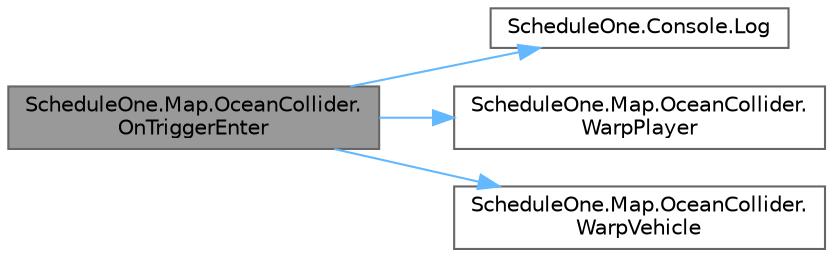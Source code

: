 digraph "ScheduleOne.Map.OceanCollider.OnTriggerEnter"
{
 // LATEX_PDF_SIZE
  bgcolor="transparent";
  edge [fontname=Helvetica,fontsize=10,labelfontname=Helvetica,labelfontsize=10];
  node [fontname=Helvetica,fontsize=10,shape=box,height=0.2,width=0.4];
  rankdir="LR";
  Node1 [id="Node000001",label="ScheduleOne.Map.OceanCollider.\lOnTriggerEnter",height=0.2,width=0.4,color="gray40", fillcolor="grey60", style="filled", fontcolor="black",tooltip=" "];
  Node1 -> Node2 [id="edge1_Node000001_Node000002",color="steelblue1",style="solid",tooltip=" "];
  Node2 [id="Node000002",label="ScheduleOne.Console.Log",height=0.2,width=0.4,color="grey40", fillcolor="white", style="filled",URL="$class_schedule_one_1_1_console.html#afb218907244d12f7d08b1c1831fa1f8c",tooltip=" "];
  Node1 -> Node3 [id="edge2_Node000001_Node000003",color="steelblue1",style="solid",tooltip=" "];
  Node3 [id="Node000003",label="ScheduleOne.Map.OceanCollider.\lWarpPlayer",height=0.2,width=0.4,color="grey40", fillcolor="white", style="filled",URL="$class_schedule_one_1_1_map_1_1_ocean_collider.html#a9ca626db3c128048b72dbdeb3cf4f510",tooltip=" "];
  Node1 -> Node4 [id="edge3_Node000001_Node000004",color="steelblue1",style="solid",tooltip=" "];
  Node4 [id="Node000004",label="ScheduleOne.Map.OceanCollider.\lWarpVehicle",height=0.2,width=0.4,color="grey40", fillcolor="white", style="filled",URL="$class_schedule_one_1_1_map_1_1_ocean_collider.html#a770211eed63f5861942380ea2cdb502e",tooltip=" "];
}
